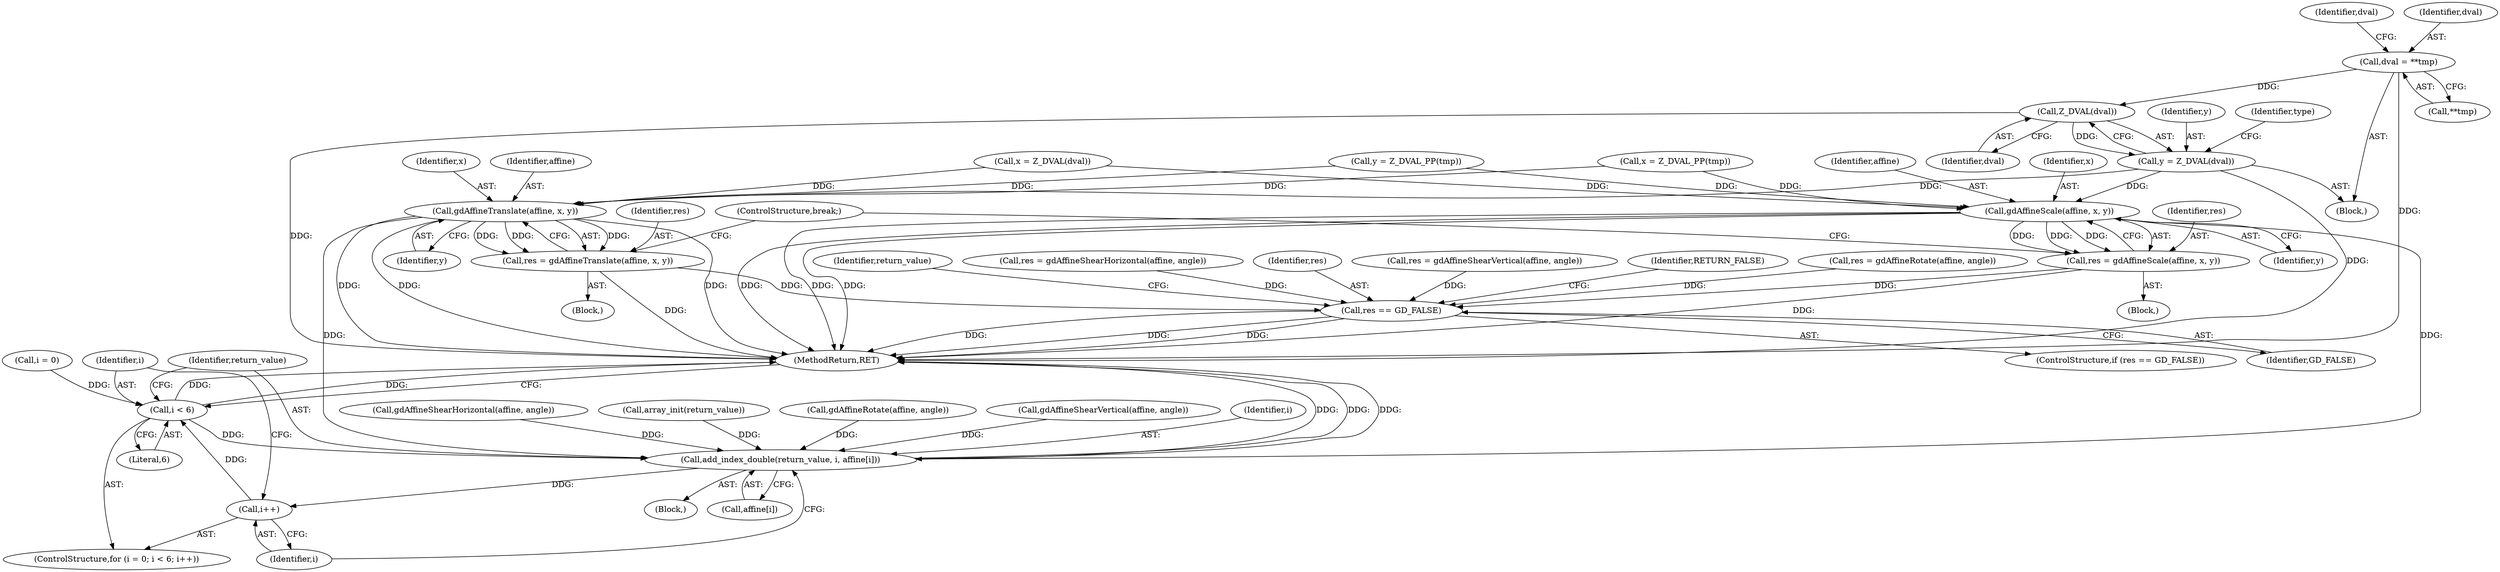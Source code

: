 digraph "0_php-src_b6f13a5ef9d6280cf984826a5de012a32c396cd4?w=1_0@pointer" {
"1000203" [label="(Call,dval = **tmp)"];
"1000216" [label="(Call,Z_DVAL(dval))"];
"1000214" [label="(Call,y = Z_DVAL(dval))"];
"1000234" [label="(Call,gdAffineTranslate(affine, x, y))"];
"1000232" [label="(Call,res = gdAffineTranslate(affine, x, y))"];
"1000316" [label="(Call,res == GD_FALSE)"];
"1000335" [label="(Call,add_index_double(return_value, i, affine[i]))"];
"1000332" [label="(Call,i++)"];
"1000329" [label="(Call,i < 6)"];
"1000242" [label="(Call,gdAffineScale(affine, x, y))"];
"1000240" [label="(Call,res = gdAffineScale(affine, x, y))"];
"1000214" [label="(Call,y = Z_DVAL(dval))"];
"1000334" [label="(Block,)"];
"1000341" [label="(MethodReturn,RET)"];
"1000335" [label="(Call,add_index_double(return_value, i, affine[i]))"];
"1000291" [label="(Call,gdAffineShearHorizontal(affine, angle))"];
"1000217" [label="(Identifier,dval)"];
"1000175" [label="(Call,x = Z_DVAL_PP(tmp))"];
"1000232" [label="(Call,res = gdAffineTranslate(affine, x, y))"];
"1000246" [label="(ControlStructure,break;)"];
"1000336" [label="(Identifier,return_value)"];
"1000243" [label="(Identifier,affine)"];
"1000323" [label="(Call,array_init(return_value))"];
"1000317" [label="(Identifier,res)"];
"1000169" [label="(Call,x = Z_DVAL(dval))"];
"1000216" [label="(Call,Z_DVAL(dval))"];
"1000325" [label="(ControlStructure,for (i = 0; i < 6; i++))"];
"1000245" [label="(Identifier,y)"];
"1000300" [label="(Call,res = gdAffineShearVertical(affine, angle))"];
"1000235" [label="(Identifier,affine)"];
"1000320" [label="(Identifier,RETURN_FALSE)"];
"1000307" [label="(Call,res = gdAffineRotate(affine, angle))"];
"1000244" [label="(Identifier,x)"];
"1000203" [label="(Call,dval = **tmp)"];
"1000333" [label="(Identifier,i)"];
"1000201" [label="(Block,)"];
"1000324" [label="(Identifier,return_value)"];
"1000210" [label="(Identifier,dval)"];
"1000309" [label="(Call,gdAffineRotate(affine, angle))"];
"1000326" [label="(Call,i = 0)"];
"1000289" [label="(Call,res = gdAffineShearHorizontal(affine, angle))"];
"1000240" [label="(Call,res = gdAffineScale(affine, x, y))"];
"1000237" [label="(Identifier,y)"];
"1000220" [label="(Call,y = Z_DVAL_PP(tmp))"];
"1000241" [label="(Identifier,res)"];
"1000215" [label="(Identifier,y)"];
"1000242" [label="(Call,gdAffineScale(affine, x, y))"];
"1000315" [label="(ControlStructure,if (res == GD_FALSE))"];
"1000236" [label="(Identifier,x)"];
"1000302" [label="(Call,gdAffineShearVertical(affine, angle))"];
"1000233" [label="(Identifier,res)"];
"1000332" [label="(Call,i++)"];
"1000329" [label="(Call,i < 6)"];
"1000318" [label="(Identifier,GD_FALSE)"];
"1000330" [label="(Identifier,i)"];
"1000231" [label="(Block,)"];
"1000204" [label="(Identifier,dval)"];
"1000205" [label="(Call,**tmp)"];
"1000331" [label="(Literal,6)"];
"1000338" [label="(Call,affine[i])"];
"1000234" [label="(Call,gdAffineTranslate(affine, x, y))"];
"1000239" [label="(Block,)"];
"1000337" [label="(Identifier,i)"];
"1000316" [label="(Call,res == GD_FALSE)"];
"1000229" [label="(Identifier,type)"];
"1000203" -> "1000201"  [label="AST: "];
"1000203" -> "1000205"  [label="CFG: "];
"1000204" -> "1000203"  [label="AST: "];
"1000205" -> "1000203"  [label="AST: "];
"1000210" -> "1000203"  [label="CFG: "];
"1000203" -> "1000341"  [label="DDG: "];
"1000203" -> "1000216"  [label="DDG: "];
"1000216" -> "1000214"  [label="AST: "];
"1000216" -> "1000217"  [label="CFG: "];
"1000217" -> "1000216"  [label="AST: "];
"1000214" -> "1000216"  [label="CFG: "];
"1000216" -> "1000341"  [label="DDG: "];
"1000216" -> "1000214"  [label="DDG: "];
"1000214" -> "1000201"  [label="AST: "];
"1000215" -> "1000214"  [label="AST: "];
"1000229" -> "1000214"  [label="CFG: "];
"1000214" -> "1000341"  [label="DDG: "];
"1000214" -> "1000234"  [label="DDG: "];
"1000214" -> "1000242"  [label="DDG: "];
"1000234" -> "1000232"  [label="AST: "];
"1000234" -> "1000237"  [label="CFG: "];
"1000235" -> "1000234"  [label="AST: "];
"1000236" -> "1000234"  [label="AST: "];
"1000237" -> "1000234"  [label="AST: "];
"1000232" -> "1000234"  [label="CFG: "];
"1000234" -> "1000341"  [label="DDG: "];
"1000234" -> "1000341"  [label="DDG: "];
"1000234" -> "1000341"  [label="DDG: "];
"1000234" -> "1000232"  [label="DDG: "];
"1000234" -> "1000232"  [label="DDG: "];
"1000234" -> "1000232"  [label="DDG: "];
"1000175" -> "1000234"  [label="DDG: "];
"1000169" -> "1000234"  [label="DDG: "];
"1000220" -> "1000234"  [label="DDG: "];
"1000234" -> "1000335"  [label="DDG: "];
"1000232" -> "1000231"  [label="AST: "];
"1000233" -> "1000232"  [label="AST: "];
"1000246" -> "1000232"  [label="CFG: "];
"1000232" -> "1000341"  [label="DDG: "];
"1000232" -> "1000316"  [label="DDG: "];
"1000316" -> "1000315"  [label="AST: "];
"1000316" -> "1000318"  [label="CFG: "];
"1000317" -> "1000316"  [label="AST: "];
"1000318" -> "1000316"  [label="AST: "];
"1000320" -> "1000316"  [label="CFG: "];
"1000324" -> "1000316"  [label="CFG: "];
"1000316" -> "1000341"  [label="DDG: "];
"1000316" -> "1000341"  [label="DDG: "];
"1000316" -> "1000341"  [label="DDG: "];
"1000289" -> "1000316"  [label="DDG: "];
"1000300" -> "1000316"  [label="DDG: "];
"1000307" -> "1000316"  [label="DDG: "];
"1000240" -> "1000316"  [label="DDG: "];
"1000335" -> "1000334"  [label="AST: "];
"1000335" -> "1000338"  [label="CFG: "];
"1000336" -> "1000335"  [label="AST: "];
"1000337" -> "1000335"  [label="AST: "];
"1000338" -> "1000335"  [label="AST: "];
"1000333" -> "1000335"  [label="CFG: "];
"1000335" -> "1000341"  [label="DDG: "];
"1000335" -> "1000341"  [label="DDG: "];
"1000335" -> "1000341"  [label="DDG: "];
"1000335" -> "1000332"  [label="DDG: "];
"1000323" -> "1000335"  [label="DDG: "];
"1000329" -> "1000335"  [label="DDG: "];
"1000309" -> "1000335"  [label="DDG: "];
"1000291" -> "1000335"  [label="DDG: "];
"1000302" -> "1000335"  [label="DDG: "];
"1000242" -> "1000335"  [label="DDG: "];
"1000332" -> "1000325"  [label="AST: "];
"1000332" -> "1000333"  [label="CFG: "];
"1000333" -> "1000332"  [label="AST: "];
"1000330" -> "1000332"  [label="CFG: "];
"1000332" -> "1000329"  [label="DDG: "];
"1000329" -> "1000325"  [label="AST: "];
"1000329" -> "1000331"  [label="CFG: "];
"1000330" -> "1000329"  [label="AST: "];
"1000331" -> "1000329"  [label="AST: "];
"1000336" -> "1000329"  [label="CFG: "];
"1000341" -> "1000329"  [label="CFG: "];
"1000329" -> "1000341"  [label="DDG: "];
"1000329" -> "1000341"  [label="DDG: "];
"1000326" -> "1000329"  [label="DDG: "];
"1000242" -> "1000240"  [label="AST: "];
"1000242" -> "1000245"  [label="CFG: "];
"1000243" -> "1000242"  [label="AST: "];
"1000244" -> "1000242"  [label="AST: "];
"1000245" -> "1000242"  [label="AST: "];
"1000240" -> "1000242"  [label="CFG: "];
"1000242" -> "1000341"  [label="DDG: "];
"1000242" -> "1000341"  [label="DDG: "];
"1000242" -> "1000341"  [label="DDG: "];
"1000242" -> "1000240"  [label="DDG: "];
"1000242" -> "1000240"  [label="DDG: "];
"1000242" -> "1000240"  [label="DDG: "];
"1000175" -> "1000242"  [label="DDG: "];
"1000169" -> "1000242"  [label="DDG: "];
"1000220" -> "1000242"  [label="DDG: "];
"1000240" -> "1000239"  [label="AST: "];
"1000241" -> "1000240"  [label="AST: "];
"1000246" -> "1000240"  [label="CFG: "];
"1000240" -> "1000341"  [label="DDG: "];
}
